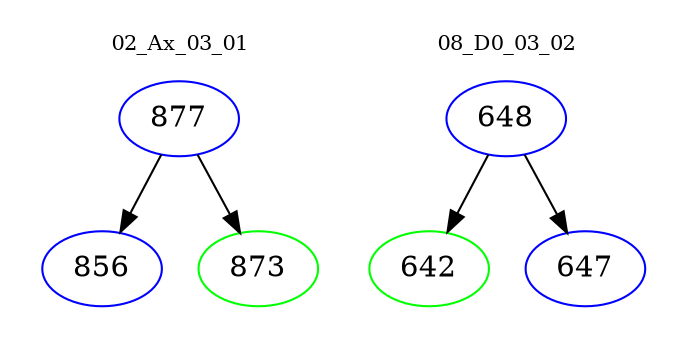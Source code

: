 digraph{
subgraph cluster_0 {
color = white
label = "02_Ax_03_01";
fontsize=10;
T0_877 [label="877", color="blue"]
T0_877 -> T0_856 [color="black"]
T0_856 [label="856", color="blue"]
T0_877 -> T0_873 [color="black"]
T0_873 [label="873", color="green"]
}
subgraph cluster_1 {
color = white
label = "08_D0_03_02";
fontsize=10;
T1_648 [label="648", color="blue"]
T1_648 -> T1_642 [color="black"]
T1_642 [label="642", color="green"]
T1_648 -> T1_647 [color="black"]
T1_647 [label="647", color="blue"]
}
}
